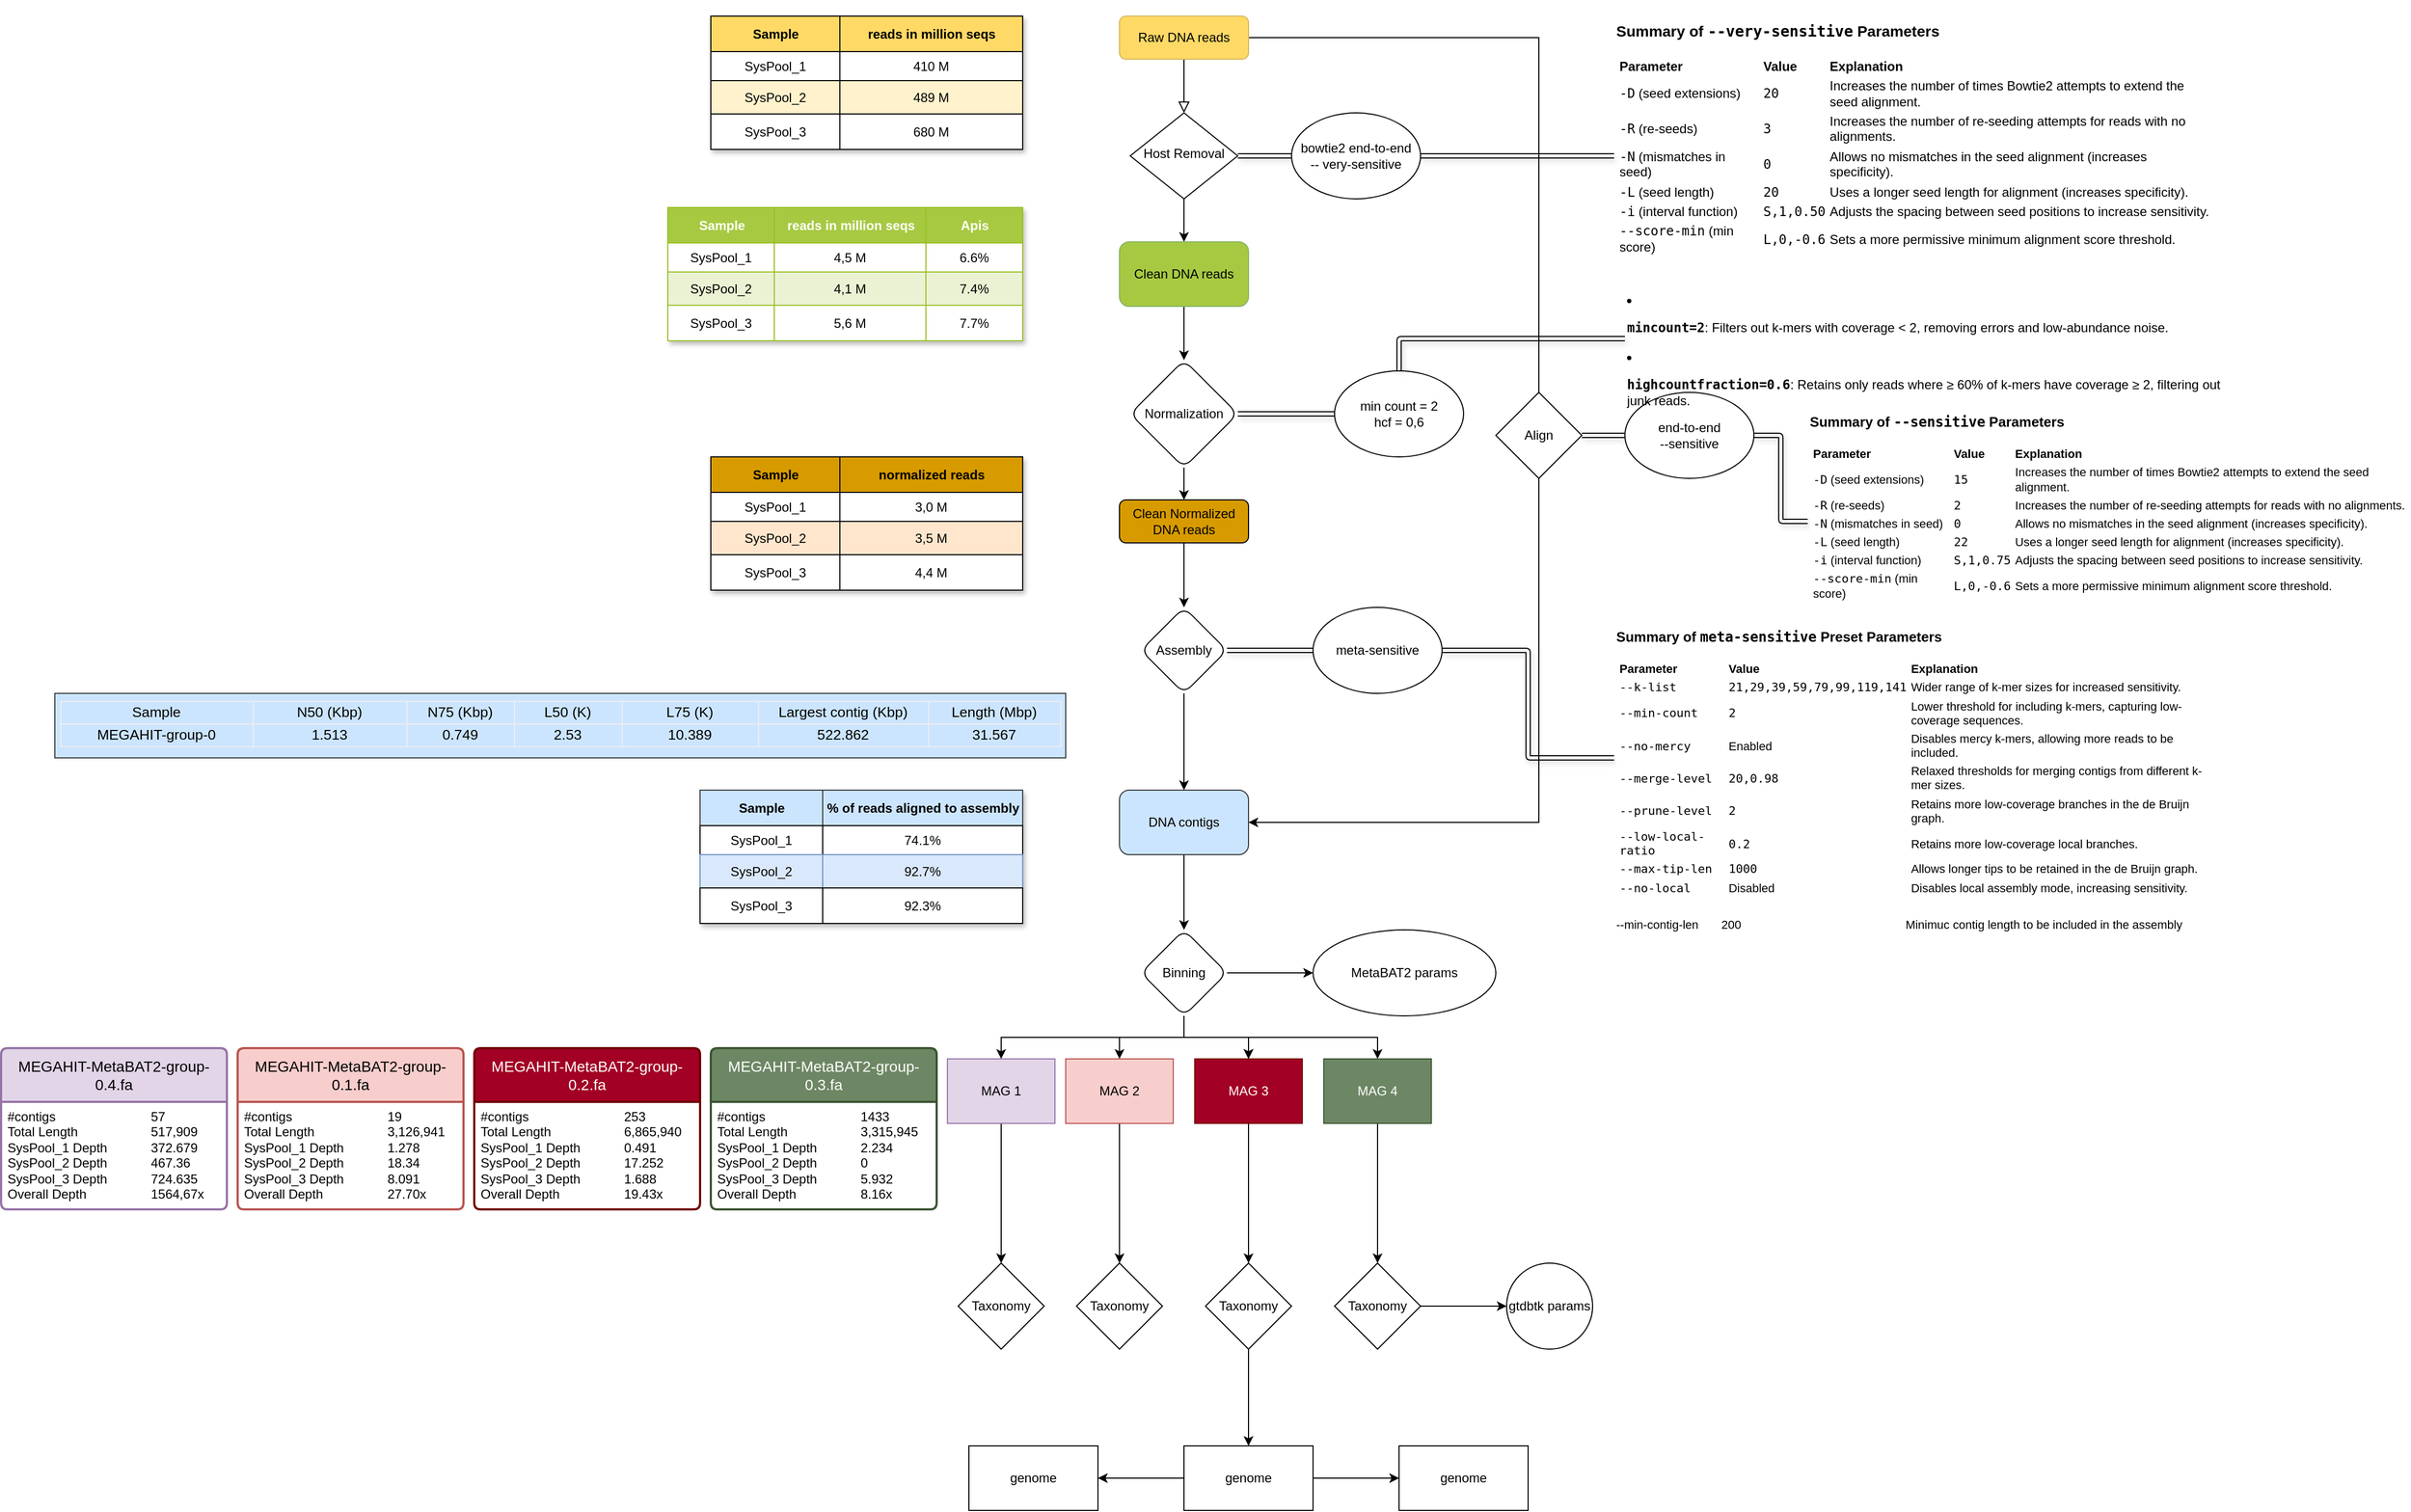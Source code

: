 <mxfile version="26.0.16">
  <diagram id="C5RBs43oDa-KdzZeNtuy" name="Page-1">
    <mxGraphModel dx="3728" dy="1181" grid="1" gridSize="10" guides="1" tooltips="1" connect="1" arrows="1" fold="1" page="1" pageScale="1" pageWidth="827" pageHeight="1169" math="0" shadow="0">
      <root>
        <mxCell id="WIyWlLk6GJQsqaUBKTNV-0" />
        <mxCell id="WIyWlLk6GJQsqaUBKTNV-1" parent="WIyWlLk6GJQsqaUBKTNV-0" />
        <mxCell id="WIyWlLk6GJQsqaUBKTNV-2" value="" style="rounded=0;html=1;jettySize=auto;orthogonalLoop=1;fontSize=11;endArrow=block;endFill=0;endSize=8;strokeWidth=1;shadow=0;labelBackgroundColor=none;edgeStyle=orthogonalEdgeStyle;" parent="WIyWlLk6GJQsqaUBKTNV-1" source="WIyWlLk6GJQsqaUBKTNV-3" target="WIyWlLk6GJQsqaUBKTNV-6" edge="1">
          <mxGeometry relative="1" as="geometry" />
        </mxCell>
        <mxCell id="R5FXkQCkuI0y1Rf3ddFC-20" style="edgeStyle=orthogonalEdgeStyle;rounded=0;orthogonalLoop=1;jettySize=auto;html=1;entryX=1;entryY=0.5;entryDx=0;entryDy=0;" parent="WIyWlLk6GJQsqaUBKTNV-1" source="WIyWlLk6GJQsqaUBKTNV-3" target="R5FXkQCkuI0y1Rf3ddFC-17" edge="1">
          <mxGeometry relative="1" as="geometry">
            <mxPoint x="600" y="840" as="targetPoint" />
            <Array as="points">
              <mxPoint x="550" y="100" />
              <mxPoint x="550" y="830" />
            </Array>
          </mxGeometry>
        </mxCell>
        <mxCell id="WIyWlLk6GJQsqaUBKTNV-3" value="Raw DNA reads" style="rounded=1;whiteSpace=wrap;html=1;fontSize=12;glass=0;strokeWidth=1;shadow=0;fillColor=#FFD966;strokeColor=#d6b656;" parent="WIyWlLk6GJQsqaUBKTNV-1" vertex="1">
          <mxGeometry x="160" y="80" width="120" height="40" as="geometry" />
        </mxCell>
        <mxCell id="R5FXkQCkuI0y1Rf3ddFC-5" style="edgeStyle=orthogonalEdgeStyle;rounded=0;orthogonalLoop=1;jettySize=auto;html=1;entryX=0.5;entryY=0;entryDx=0;entryDy=0;" parent="WIyWlLk6GJQsqaUBKTNV-1" source="WIyWlLk6GJQsqaUBKTNV-6" target="R5FXkQCkuI0y1Rf3ddFC-0" edge="1">
          <mxGeometry relative="1" as="geometry" />
        </mxCell>
        <mxCell id="WIyWlLk6GJQsqaUBKTNV-6" value="Host Removal" style="rhombus;whiteSpace=wrap;html=1;shadow=0;fontFamily=Helvetica;fontSize=12;align=center;strokeWidth=1;spacing=6;spacingTop=-4;" parent="WIyWlLk6GJQsqaUBKTNV-1" vertex="1">
          <mxGeometry x="170" y="170" width="100" height="80" as="geometry" />
        </mxCell>
        <mxCell id="R5FXkQCkuI0y1Rf3ddFC-12" value="" style="edgeStyle=orthogonalEdgeStyle;rounded=0;orthogonalLoop=1;jettySize=auto;html=1;" parent="WIyWlLk6GJQsqaUBKTNV-1" source="WIyWlLk6GJQsqaUBKTNV-11" target="R5FXkQCkuI0y1Rf3ddFC-11" edge="1">
          <mxGeometry relative="1" as="geometry" />
        </mxCell>
        <mxCell id="WIyWlLk6GJQsqaUBKTNV-11" value="Clean Normalized DNA reads" style="rounded=1;whiteSpace=wrap;html=1;fontSize=12;glass=0;strokeWidth=1;shadow=0;fillColor=#D79B00;" parent="WIyWlLk6GJQsqaUBKTNV-1" vertex="1">
          <mxGeometry x="160" y="530" width="120" height="40" as="geometry" />
        </mxCell>
        <mxCell id="R5FXkQCkuI0y1Rf3ddFC-4" value="" style="edgeStyle=orthogonalEdgeStyle;rounded=0;orthogonalLoop=1;jettySize=auto;html=1;entryX=0.5;entryY=0;entryDx=0;entryDy=0;" parent="WIyWlLk6GJQsqaUBKTNV-1" source="R5FXkQCkuI0y1Rf3ddFC-0" target="R5FXkQCkuI0y1Rf3ddFC-3" edge="1">
          <mxGeometry relative="1" as="geometry">
            <mxPoint x="220" y="390" as="targetPoint" />
          </mxGeometry>
        </mxCell>
        <mxCell id="R5FXkQCkuI0y1Rf3ddFC-0" value="Clean DNA reads" style="rounded=1;whiteSpace=wrap;html=1;fillColor=#A7C942;strokeColor=#82b366;" parent="WIyWlLk6GJQsqaUBKTNV-1" vertex="1">
          <mxGeometry x="160" y="290" width="120" height="60" as="geometry" />
        </mxCell>
        <mxCell id="R5FXkQCkuI0y1Rf3ddFC-10" style="edgeStyle=orthogonalEdgeStyle;rounded=0;orthogonalLoop=1;jettySize=auto;html=1;" parent="WIyWlLk6GJQsqaUBKTNV-1" source="R5FXkQCkuI0y1Rf3ddFC-3" target="WIyWlLk6GJQsqaUBKTNV-11" edge="1">
          <mxGeometry relative="1" as="geometry" />
        </mxCell>
        <mxCell id="R5FXkQCkuI0y1Rf3ddFC-3" value="Normalization" style="rhombus;whiteSpace=wrap;html=1;rounded=1;fillColor=#FFFFFF;" parent="WIyWlLk6GJQsqaUBKTNV-1" vertex="1">
          <mxGeometry x="170" y="400" width="100" height="100" as="geometry" />
        </mxCell>
        <mxCell id="zTSfxV0gaFB9FaLGtcT8-95" style="edgeStyle=orthogonalEdgeStyle;shape=link;rounded=1;orthogonalLoop=1;jettySize=auto;html=1;entryX=1;entryY=0.5;entryDx=0;entryDy=0;shadow=1;strokeColor=default;align=center;verticalAlign=middle;fontFamily=Helvetica;fontSize=11;fontColor=default;labelBackgroundColor=default;endArrow=classic;" edge="1" parent="WIyWlLk6GJQsqaUBKTNV-1" source="R5FXkQCkuI0y1Rf3ddFC-7" target="R5FXkQCkuI0y1Rf3ddFC-3">
          <mxGeometry relative="1" as="geometry" />
        </mxCell>
        <mxCell id="R5FXkQCkuI0y1Rf3ddFC-7" value="&lt;div&gt;min count = 2&lt;/div&gt;&lt;div&gt;hcf = 0,6&lt;/div&gt;" style="ellipse;whiteSpace=wrap;html=1;rounded=1;" parent="WIyWlLk6GJQsqaUBKTNV-1" vertex="1">
          <mxGeometry x="360" y="410" width="120" height="80" as="geometry" />
        </mxCell>
        <mxCell id="R5FXkQCkuI0y1Rf3ddFC-18" value="" style="edgeStyle=orthogonalEdgeStyle;rounded=0;orthogonalLoop=1;jettySize=auto;html=1;" parent="WIyWlLk6GJQsqaUBKTNV-1" source="R5FXkQCkuI0y1Rf3ddFC-11" target="R5FXkQCkuI0y1Rf3ddFC-17" edge="1">
          <mxGeometry relative="1" as="geometry" />
        </mxCell>
        <mxCell id="R5FXkQCkuI0y1Rf3ddFC-11" value="Assembly" style="rhombus;whiteSpace=wrap;html=1;rounded=1;glass=0;strokeWidth=1;shadow=0;" parent="WIyWlLk6GJQsqaUBKTNV-1" vertex="1">
          <mxGeometry x="180" y="630" width="80" height="80" as="geometry" />
        </mxCell>
        <mxCell id="zTSfxV0gaFB9FaLGtcT8-100" style="edgeStyle=orthogonalEdgeStyle;shape=link;rounded=1;orthogonalLoop=1;jettySize=auto;html=1;entryX=1;entryY=0.5;entryDx=0;entryDy=0;shadow=1;strokeColor=default;align=center;verticalAlign=middle;fontFamily=Helvetica;fontSize=11;fontColor=default;labelBackgroundColor=default;endArrow=classic;" edge="1" parent="WIyWlLk6GJQsqaUBKTNV-1" source="R5FXkQCkuI0y1Rf3ddFC-15" target="R5FXkQCkuI0y1Rf3ddFC-11">
          <mxGeometry relative="1" as="geometry" />
        </mxCell>
        <mxCell id="R5FXkQCkuI0y1Rf3ddFC-15" value="meta-sensitive" style="ellipse;whiteSpace=wrap;html=1;rounded=1;glass=0;strokeWidth=1;shadow=0;" parent="WIyWlLk6GJQsqaUBKTNV-1" vertex="1">
          <mxGeometry x="340" y="630" width="120" height="80" as="geometry" />
        </mxCell>
        <mxCell id="R5FXkQCkuI0y1Rf3ddFC-28" value="" style="edgeStyle=orthogonalEdgeStyle;rounded=0;orthogonalLoop=1;jettySize=auto;html=1;" parent="WIyWlLk6GJQsqaUBKTNV-1" source="R5FXkQCkuI0y1Rf3ddFC-17" target="R5FXkQCkuI0y1Rf3ddFC-27" edge="1">
          <mxGeometry relative="1" as="geometry" />
        </mxCell>
        <mxCell id="R5FXkQCkuI0y1Rf3ddFC-17" value="DNA contigs" style="whiteSpace=wrap;html=1;rounded=1;glass=0;strokeWidth=1;shadow=0;fillColor=#cce5ff;strokeColor=#36393d;" parent="WIyWlLk6GJQsqaUBKTNV-1" vertex="1">
          <mxGeometry x="160" y="800" width="120" height="60" as="geometry" />
        </mxCell>
        <mxCell id="R5FXkQCkuI0y1Rf3ddFC-21" value="Align" style="rhombus;whiteSpace=wrap;html=1;" parent="WIyWlLk6GJQsqaUBKTNV-1" vertex="1">
          <mxGeometry x="510" y="430" width="80" height="80" as="geometry" />
        </mxCell>
        <mxCell id="zTSfxV0gaFB9FaLGtcT8-96" style="edgeStyle=orthogonalEdgeStyle;shape=link;rounded=1;orthogonalLoop=1;jettySize=auto;html=1;entryX=1;entryY=0.5;entryDx=0;entryDy=0;shadow=1;strokeColor=default;align=center;verticalAlign=middle;fontFamily=Helvetica;fontSize=11;fontColor=default;labelBackgroundColor=default;endArrow=classic;" edge="1" parent="WIyWlLk6GJQsqaUBKTNV-1" source="R5FXkQCkuI0y1Rf3ddFC-22" target="WIyWlLk6GJQsqaUBKTNV-6">
          <mxGeometry relative="1" as="geometry" />
        </mxCell>
        <mxCell id="R5FXkQCkuI0y1Rf3ddFC-22" value="&lt;div&gt;bowtie2 end-to-end&lt;/div&gt;&lt;div&gt;-- very-sensitive&lt;/div&gt;" style="ellipse;whiteSpace=wrap;html=1;" parent="WIyWlLk6GJQsqaUBKTNV-1" vertex="1">
          <mxGeometry x="320" y="170" width="120" height="80" as="geometry" />
        </mxCell>
        <mxCell id="zTSfxV0gaFB9FaLGtcT8-97" style="edgeStyle=orthogonalEdgeStyle;shape=link;rounded=1;orthogonalLoop=1;jettySize=auto;html=1;entryX=1;entryY=0.5;entryDx=0;entryDy=0;shadow=1;strokeColor=default;align=center;verticalAlign=middle;fontFamily=Helvetica;fontSize=11;fontColor=default;labelBackgroundColor=default;endArrow=classic;" edge="1" parent="WIyWlLk6GJQsqaUBKTNV-1" source="R5FXkQCkuI0y1Rf3ddFC-23" target="R5FXkQCkuI0y1Rf3ddFC-21">
          <mxGeometry relative="1" as="geometry" />
        </mxCell>
        <mxCell id="R5FXkQCkuI0y1Rf3ddFC-23" value="&lt;div&gt;end-to-end&lt;/div&gt;&lt;div&gt;--sensitive&lt;/div&gt;" style="ellipse;whiteSpace=wrap;html=1;" parent="WIyWlLk6GJQsqaUBKTNV-1" vertex="1">
          <mxGeometry x="630" y="430" width="120" height="80" as="geometry" />
        </mxCell>
        <mxCell id="R5FXkQCkuI0y1Rf3ddFC-50" value="" style="edgeStyle=orthogonalEdgeStyle;rounded=0;orthogonalLoop=1;jettySize=auto;html=1;" parent="WIyWlLk6GJQsqaUBKTNV-1" source="R5FXkQCkuI0y1Rf3ddFC-27" target="R5FXkQCkuI0y1Rf3ddFC-43" edge="1">
          <mxGeometry relative="1" as="geometry" />
        </mxCell>
        <mxCell id="R5FXkQCkuI0y1Rf3ddFC-51" value="" style="edgeStyle=orthogonalEdgeStyle;rounded=0;orthogonalLoop=1;jettySize=auto;html=1;" parent="WIyWlLk6GJQsqaUBKTNV-1" source="R5FXkQCkuI0y1Rf3ddFC-27" target="R5FXkQCkuI0y1Rf3ddFC-43" edge="1">
          <mxGeometry relative="1" as="geometry" />
        </mxCell>
        <mxCell id="R5FXkQCkuI0y1Rf3ddFC-52" style="edgeStyle=orthogonalEdgeStyle;rounded=0;orthogonalLoop=1;jettySize=auto;html=1;entryX=0.5;entryY=0;entryDx=0;entryDy=0;" parent="WIyWlLk6GJQsqaUBKTNV-1" source="R5FXkQCkuI0y1Rf3ddFC-27" target="R5FXkQCkuI0y1Rf3ddFC-42" edge="1">
          <mxGeometry relative="1" as="geometry" />
        </mxCell>
        <mxCell id="R5FXkQCkuI0y1Rf3ddFC-55" style="edgeStyle=orthogonalEdgeStyle;rounded=0;orthogonalLoop=1;jettySize=auto;html=1;exitX=0.5;exitY=1;exitDx=0;exitDy=0;entryX=0.5;entryY=0;entryDx=0;entryDy=0;" parent="WIyWlLk6GJQsqaUBKTNV-1" source="R5FXkQCkuI0y1Rf3ddFC-27" target="R5FXkQCkuI0y1Rf3ddFC-54" edge="1">
          <mxGeometry relative="1" as="geometry" />
        </mxCell>
        <mxCell id="R5FXkQCkuI0y1Rf3ddFC-56" style="edgeStyle=orthogonalEdgeStyle;rounded=0;orthogonalLoop=1;jettySize=auto;html=1;exitX=0.5;exitY=1;exitDx=0;exitDy=0;entryX=0.5;entryY=0;entryDx=0;entryDy=0;" parent="WIyWlLk6GJQsqaUBKTNV-1" source="R5FXkQCkuI0y1Rf3ddFC-27" target="R5FXkQCkuI0y1Rf3ddFC-53" edge="1">
          <mxGeometry relative="1" as="geometry" />
        </mxCell>
        <mxCell id="R5FXkQCkuI0y1Rf3ddFC-59" value="" style="edgeStyle=orthogonalEdgeStyle;rounded=0;orthogonalLoop=1;jettySize=auto;html=1;" parent="WIyWlLk6GJQsqaUBKTNV-1" source="R5FXkQCkuI0y1Rf3ddFC-27" target="R5FXkQCkuI0y1Rf3ddFC-58" edge="1">
          <mxGeometry relative="1" as="geometry" />
        </mxCell>
        <mxCell id="R5FXkQCkuI0y1Rf3ddFC-27" value="Binning" style="rhombus;whiteSpace=wrap;html=1;rounded=1;glass=0;strokeWidth=1;shadow=0;" parent="WIyWlLk6GJQsqaUBKTNV-1" vertex="1">
          <mxGeometry x="180" y="930" width="80" height="80" as="geometry" />
        </mxCell>
        <mxCell id="R5FXkQCkuI0y1Rf3ddFC-63" value="" style="edgeStyle=orthogonalEdgeStyle;rounded=0;orthogonalLoop=1;jettySize=auto;html=1;" parent="WIyWlLk6GJQsqaUBKTNV-1" source="R5FXkQCkuI0y1Rf3ddFC-42" target="R5FXkQCkuI0y1Rf3ddFC-62" edge="1">
          <mxGeometry relative="1" as="geometry" />
        </mxCell>
        <mxCell id="R5FXkQCkuI0y1Rf3ddFC-42" value="MAG 2" style="whiteSpace=wrap;html=1;align=center;verticalAlign=middle;treeFolding=1;treeMoving=1;fillColor=#f8cecc;strokeColor=#b85450;" parent="WIyWlLk6GJQsqaUBKTNV-1" vertex="1">
          <mxGeometry x="110" y="1050" width="100" height="60" as="geometry" />
        </mxCell>
        <mxCell id="R5FXkQCkuI0y1Rf3ddFC-65" value="" style="edgeStyle=orthogonalEdgeStyle;rounded=0;orthogonalLoop=1;jettySize=auto;html=1;" parent="WIyWlLk6GJQsqaUBKTNV-1" source="R5FXkQCkuI0y1Rf3ddFC-43" target="R5FXkQCkuI0y1Rf3ddFC-64" edge="1">
          <mxGeometry relative="1" as="geometry" />
        </mxCell>
        <mxCell id="R5FXkQCkuI0y1Rf3ddFC-43" value="MAG 3" style="whiteSpace=wrap;html=1;align=center;verticalAlign=middle;treeFolding=1;treeMoving=1;fillColor=#a20025;fontColor=#ffffff;strokeColor=#6F0000;" parent="WIyWlLk6GJQsqaUBKTNV-1" vertex="1">
          <mxGeometry x="230" y="1050" width="100" height="60" as="geometry" />
        </mxCell>
        <mxCell id="R5FXkQCkuI0y1Rf3ddFC-67" value="" style="edgeStyle=orthogonalEdgeStyle;rounded=0;orthogonalLoop=1;jettySize=auto;html=1;" parent="WIyWlLk6GJQsqaUBKTNV-1" source="R5FXkQCkuI0y1Rf3ddFC-53" target="R5FXkQCkuI0y1Rf3ddFC-66" edge="1">
          <mxGeometry relative="1" as="geometry" />
        </mxCell>
        <mxCell id="R5FXkQCkuI0y1Rf3ddFC-53" value="MAG 4" style="whiteSpace=wrap;html=1;align=center;verticalAlign=middle;treeFolding=1;treeMoving=1;fillColor=#6d8764;fontColor=#ffffff;strokeColor=#3A5431;" parent="WIyWlLk6GJQsqaUBKTNV-1" vertex="1">
          <mxGeometry x="350" y="1050" width="100" height="60" as="geometry" />
        </mxCell>
        <mxCell id="R5FXkQCkuI0y1Rf3ddFC-61" value="" style="edgeStyle=orthogonalEdgeStyle;rounded=0;orthogonalLoop=1;jettySize=auto;html=1;" parent="WIyWlLk6GJQsqaUBKTNV-1" source="R5FXkQCkuI0y1Rf3ddFC-54" target="R5FXkQCkuI0y1Rf3ddFC-60" edge="1">
          <mxGeometry relative="1" as="geometry" />
        </mxCell>
        <mxCell id="R5FXkQCkuI0y1Rf3ddFC-54" value="MAG 1" style="whiteSpace=wrap;html=1;align=center;verticalAlign=middle;treeFolding=1;treeMoving=1;fillColor=#e1d5e7;strokeColor=#9673a6;" parent="WIyWlLk6GJQsqaUBKTNV-1" vertex="1">
          <mxGeometry y="1050" width="100" height="60" as="geometry" />
        </mxCell>
        <mxCell id="R5FXkQCkuI0y1Rf3ddFC-58" value="MetaBAT2 params" style="ellipse;whiteSpace=wrap;html=1;rounded=1;glass=0;strokeWidth=1;shadow=0;" parent="WIyWlLk6GJQsqaUBKTNV-1" vertex="1">
          <mxGeometry x="340" y="930" width="170" height="80" as="geometry" />
        </mxCell>
        <mxCell id="R5FXkQCkuI0y1Rf3ddFC-60" value="Taxonomy" style="rhombus;whiteSpace=wrap;html=1;" parent="WIyWlLk6GJQsqaUBKTNV-1" vertex="1">
          <mxGeometry x="10" y="1240" width="80" height="80" as="geometry" />
        </mxCell>
        <mxCell id="R5FXkQCkuI0y1Rf3ddFC-62" value="Taxonomy" style="rhombus;whiteSpace=wrap;html=1;" parent="WIyWlLk6GJQsqaUBKTNV-1" vertex="1">
          <mxGeometry x="120" y="1240" width="80" height="80" as="geometry" />
        </mxCell>
        <mxCell id="R5FXkQCkuI0y1Rf3ddFC-74" value="" style="edgeStyle=orthogonalEdgeStyle;rounded=0;orthogonalLoop=1;jettySize=auto;html=1;" parent="WIyWlLk6GJQsqaUBKTNV-1" source="R5FXkQCkuI0y1Rf3ddFC-64" target="R5FXkQCkuI0y1Rf3ddFC-73" edge="1">
          <mxGeometry relative="1" as="geometry" />
        </mxCell>
        <mxCell id="R5FXkQCkuI0y1Rf3ddFC-64" value="Taxonomy" style="rhombus;whiteSpace=wrap;html=1;" parent="WIyWlLk6GJQsqaUBKTNV-1" vertex="1">
          <mxGeometry x="240" y="1240" width="80" height="80" as="geometry" />
        </mxCell>
        <mxCell id="R5FXkQCkuI0y1Rf3ddFC-70" value="" style="edgeStyle=orthogonalEdgeStyle;rounded=0;orthogonalLoop=1;jettySize=auto;html=1;" parent="WIyWlLk6GJQsqaUBKTNV-1" source="R5FXkQCkuI0y1Rf3ddFC-66" target="R5FXkQCkuI0y1Rf3ddFC-69" edge="1">
          <mxGeometry relative="1" as="geometry" />
        </mxCell>
        <mxCell id="R5FXkQCkuI0y1Rf3ddFC-66" value="Taxonomy" style="rhombus;whiteSpace=wrap;html=1;" parent="WIyWlLk6GJQsqaUBKTNV-1" vertex="1">
          <mxGeometry x="360" y="1240" width="80" height="80" as="geometry" />
        </mxCell>
        <mxCell id="R5FXkQCkuI0y1Rf3ddFC-69" value="gtdbtk params" style="ellipse;whiteSpace=wrap;html=1;" parent="WIyWlLk6GJQsqaUBKTNV-1" vertex="1">
          <mxGeometry x="520" y="1240" width="80" height="80" as="geometry" />
        </mxCell>
        <mxCell id="R5FXkQCkuI0y1Rf3ddFC-76" value="" style="edgeStyle=orthogonalEdgeStyle;rounded=0;orthogonalLoop=1;jettySize=auto;html=1;" parent="WIyWlLk6GJQsqaUBKTNV-1" source="R5FXkQCkuI0y1Rf3ddFC-73" target="R5FXkQCkuI0y1Rf3ddFC-75" edge="1">
          <mxGeometry relative="1" as="geometry" />
        </mxCell>
        <mxCell id="R5FXkQCkuI0y1Rf3ddFC-78" value="" style="edgeStyle=orthogonalEdgeStyle;rounded=0;orthogonalLoop=1;jettySize=auto;html=1;" parent="WIyWlLk6GJQsqaUBKTNV-1" source="R5FXkQCkuI0y1Rf3ddFC-73" target="R5FXkQCkuI0y1Rf3ddFC-77" edge="1">
          <mxGeometry relative="1" as="geometry" />
        </mxCell>
        <mxCell id="R5FXkQCkuI0y1Rf3ddFC-73" value="genome" style="whiteSpace=wrap;html=1;" parent="WIyWlLk6GJQsqaUBKTNV-1" vertex="1">
          <mxGeometry x="220" y="1410" width="120" height="60" as="geometry" />
        </mxCell>
        <mxCell id="R5FXkQCkuI0y1Rf3ddFC-75" value="genome" style="whiteSpace=wrap;html=1;" parent="WIyWlLk6GJQsqaUBKTNV-1" vertex="1">
          <mxGeometry x="20" y="1410" width="120" height="60" as="geometry" />
        </mxCell>
        <mxCell id="R5FXkQCkuI0y1Rf3ddFC-77" value="genome" style="whiteSpace=wrap;html=1;" parent="WIyWlLk6GJQsqaUBKTNV-1" vertex="1">
          <mxGeometry x="420" y="1410" width="120" height="60" as="geometry" />
        </mxCell>
        <mxCell id="zTSfxV0gaFB9FaLGtcT8-1" value="Assets" style="childLayout=tableLayout;recursiveResize=0;shadow=1;fillColor=#FFF2CC;strokeColor=#000000;imageAspect=0;" vertex="1" parent="WIyWlLk6GJQsqaUBKTNV-1">
          <mxGeometry x="-220" y="80" width="290" height="124" as="geometry" />
        </mxCell>
        <mxCell id="zTSfxV0gaFB9FaLGtcT8-2" style="shape=tableRow;horizontal=0;startSize=0;swimlaneHead=0;swimlaneBody=0;top=0;left=0;bottom=0;right=0;dropTarget=0;collapsible=0;recursiveResize=0;expand=0;fontStyle=0;strokeColor=inherit;fillColor=#ffffff;" vertex="1" parent="zTSfxV0gaFB9FaLGtcT8-1">
          <mxGeometry width="290" height="33" as="geometry" />
        </mxCell>
        <mxCell id="zTSfxV0gaFB9FaLGtcT8-3" value="Sample" style="connectable=0;recursiveResize=0;strokeColor=#000000;fillColor=#FFD966;align=center;fontStyle=1;html=1;" vertex="1" parent="zTSfxV0gaFB9FaLGtcT8-2">
          <mxGeometry width="120" height="33" as="geometry">
            <mxRectangle width="120" height="33" as="alternateBounds" />
          </mxGeometry>
        </mxCell>
        <mxCell id="zTSfxV0gaFB9FaLGtcT8-4" value="reads in million seqs" style="connectable=0;recursiveResize=0;strokeColor=#000000;fillColor=#FFD966;align=center;fontStyle=1;html=1;" vertex="1" parent="zTSfxV0gaFB9FaLGtcT8-2">
          <mxGeometry x="120" width="170" height="33" as="geometry">
            <mxRectangle width="170" height="33" as="alternateBounds" />
          </mxGeometry>
        </mxCell>
        <mxCell id="zTSfxV0gaFB9FaLGtcT8-6" value="" style="shape=tableRow;horizontal=0;startSize=0;swimlaneHead=0;swimlaneBody=0;top=0;left=0;bottom=0;right=0;dropTarget=0;collapsible=0;recursiveResize=0;expand=0;fontStyle=0;strokeColor=inherit;fillColor=#ffffff;" vertex="1" parent="zTSfxV0gaFB9FaLGtcT8-1">
          <mxGeometry y="33" width="290" height="27" as="geometry" />
        </mxCell>
        <mxCell id="zTSfxV0gaFB9FaLGtcT8-7" value="SysPool_1" style="connectable=0;recursiveResize=0;strokeColor=inherit;fillColor=inherit;align=center;whiteSpace=wrap;html=1;" vertex="1" parent="zTSfxV0gaFB9FaLGtcT8-6">
          <mxGeometry width="120" height="27" as="geometry">
            <mxRectangle width="120" height="27" as="alternateBounds" />
          </mxGeometry>
        </mxCell>
        <mxCell id="zTSfxV0gaFB9FaLGtcT8-8" value="410 M" style="connectable=0;recursiveResize=0;strokeColor=inherit;fillColor=inherit;align=center;whiteSpace=wrap;html=1;" vertex="1" parent="zTSfxV0gaFB9FaLGtcT8-6">
          <mxGeometry x="120" width="170" height="27" as="geometry">
            <mxRectangle width="170" height="27" as="alternateBounds" />
          </mxGeometry>
        </mxCell>
        <mxCell id="zTSfxV0gaFB9FaLGtcT8-10" value="" style="shape=tableRow;horizontal=0;startSize=0;swimlaneHead=0;swimlaneBody=0;top=0;left=0;bottom=0;right=0;dropTarget=0;collapsible=0;recursiveResize=0;expand=0;fontStyle=1;strokeColor=inherit;fillColor=#EAF2D3;" vertex="1" parent="zTSfxV0gaFB9FaLGtcT8-1">
          <mxGeometry y="60" width="290" height="31" as="geometry" />
        </mxCell>
        <mxCell id="zTSfxV0gaFB9FaLGtcT8-11" value="SysPool_2" style="connectable=0;recursiveResize=0;strokeColor=#000000;fillColor=#fff2cc;whiteSpace=wrap;html=1;" vertex="1" parent="zTSfxV0gaFB9FaLGtcT8-10">
          <mxGeometry width="120" height="31" as="geometry">
            <mxRectangle width="120" height="31" as="alternateBounds" />
          </mxGeometry>
        </mxCell>
        <mxCell id="zTSfxV0gaFB9FaLGtcT8-12" value="489 M" style="connectable=0;recursiveResize=0;strokeColor=#000000;fillColor=#fff2cc;whiteSpace=wrap;html=1;" vertex="1" parent="zTSfxV0gaFB9FaLGtcT8-10">
          <mxGeometry x="120" width="170" height="31" as="geometry">
            <mxRectangle width="170" height="31" as="alternateBounds" />
          </mxGeometry>
        </mxCell>
        <mxCell id="zTSfxV0gaFB9FaLGtcT8-14" value="" style="shape=tableRow;horizontal=0;startSize=0;swimlaneHead=0;swimlaneBody=0;top=0;left=0;bottom=0;right=0;dropTarget=0;collapsible=0;recursiveResize=0;expand=0;fontStyle=0;strokeColor=inherit;fillColor=#ffffff;" vertex="1" parent="zTSfxV0gaFB9FaLGtcT8-1">
          <mxGeometry y="91" width="290" height="33" as="geometry" />
        </mxCell>
        <mxCell id="zTSfxV0gaFB9FaLGtcT8-15" value="SysPool_3" style="connectable=0;recursiveResize=0;strokeColor=inherit;fillColor=inherit;fontStyle=0;align=center;whiteSpace=wrap;html=1;" vertex="1" parent="zTSfxV0gaFB9FaLGtcT8-14">
          <mxGeometry width="120" height="33" as="geometry">
            <mxRectangle width="120" height="33" as="alternateBounds" />
          </mxGeometry>
        </mxCell>
        <mxCell id="zTSfxV0gaFB9FaLGtcT8-16" value="680 M" style="connectable=0;recursiveResize=0;strokeColor=inherit;fillColor=inherit;fontStyle=0;align=center;whiteSpace=wrap;html=1;" vertex="1" parent="zTSfxV0gaFB9FaLGtcT8-14">
          <mxGeometry x="120" width="170" height="33" as="geometry">
            <mxRectangle width="170" height="33" as="alternateBounds" />
          </mxGeometry>
        </mxCell>
        <mxCell id="zTSfxV0gaFB9FaLGtcT8-22" value="Assets" style="childLayout=tableLayout;recursiveResize=0;strokeColor=#98bf21;fillColor=#A7C942;shadow=1;" vertex="1" parent="WIyWlLk6GJQsqaUBKTNV-1">
          <mxGeometry x="-260" y="258" width="330" height="124" as="geometry" />
        </mxCell>
        <mxCell id="zTSfxV0gaFB9FaLGtcT8-23" style="shape=tableRow;horizontal=0;startSize=0;swimlaneHead=0;swimlaneBody=0;top=0;left=0;bottom=0;right=0;dropTarget=0;collapsible=0;recursiveResize=0;expand=0;fontStyle=0;strokeColor=inherit;fillColor=#ffffff;" vertex="1" parent="zTSfxV0gaFB9FaLGtcT8-22">
          <mxGeometry width="330" height="33" as="geometry" />
        </mxCell>
        <mxCell id="zTSfxV0gaFB9FaLGtcT8-24" value="Sample" style="connectable=0;recursiveResize=0;strokeColor=inherit;fillColor=#A7C942;align=center;fontStyle=1;fontColor=#FFFFFF;html=1;" vertex="1" parent="zTSfxV0gaFB9FaLGtcT8-23">
          <mxGeometry width="99" height="33" as="geometry">
            <mxRectangle width="99" height="33" as="alternateBounds" />
          </mxGeometry>
        </mxCell>
        <mxCell id="zTSfxV0gaFB9FaLGtcT8-25" value="reads in million seqs" style="connectable=0;recursiveResize=0;strokeColor=inherit;fillColor=#A7C942;align=center;fontStyle=1;fontColor=#FFFFFF;html=1;" vertex="1" parent="zTSfxV0gaFB9FaLGtcT8-23">
          <mxGeometry x="99" width="141" height="33" as="geometry">
            <mxRectangle width="141" height="33" as="alternateBounds" />
          </mxGeometry>
        </mxCell>
        <mxCell id="zTSfxV0gaFB9FaLGtcT8-35" value="Apis" style="connectable=0;recursiveResize=0;strokeColor=inherit;fillColor=#A7C942;align=center;fontStyle=1;fontColor=#FFFFFF;html=1;" vertex="1" parent="zTSfxV0gaFB9FaLGtcT8-23">
          <mxGeometry x="240" width="90" height="33" as="geometry">
            <mxRectangle width="90" height="33" as="alternateBounds" />
          </mxGeometry>
        </mxCell>
        <mxCell id="zTSfxV0gaFB9FaLGtcT8-26" value="" style="shape=tableRow;horizontal=0;startSize=0;swimlaneHead=0;swimlaneBody=0;top=0;left=0;bottom=0;right=0;dropTarget=0;collapsible=0;recursiveResize=0;expand=0;fontStyle=0;strokeColor=inherit;fillColor=#ffffff;" vertex="1" parent="zTSfxV0gaFB9FaLGtcT8-22">
          <mxGeometry y="33" width="330" height="27" as="geometry" />
        </mxCell>
        <mxCell id="zTSfxV0gaFB9FaLGtcT8-27" value="SysPool_1" style="connectable=0;recursiveResize=0;strokeColor=inherit;fillColor=inherit;align=center;whiteSpace=wrap;html=1;" vertex="1" parent="zTSfxV0gaFB9FaLGtcT8-26">
          <mxGeometry width="99" height="27" as="geometry">
            <mxRectangle width="99" height="27" as="alternateBounds" />
          </mxGeometry>
        </mxCell>
        <mxCell id="zTSfxV0gaFB9FaLGtcT8-28" value="4,5 M" style="connectable=0;recursiveResize=0;strokeColor=inherit;fillColor=inherit;align=center;whiteSpace=wrap;html=1;" vertex="1" parent="zTSfxV0gaFB9FaLGtcT8-26">
          <mxGeometry x="99" width="141" height="27" as="geometry">
            <mxRectangle width="141" height="27" as="alternateBounds" />
          </mxGeometry>
        </mxCell>
        <mxCell id="zTSfxV0gaFB9FaLGtcT8-36" value="6.6%" style="connectable=0;recursiveResize=0;strokeColor=inherit;fillColor=inherit;align=center;whiteSpace=wrap;html=1;" vertex="1" parent="zTSfxV0gaFB9FaLGtcT8-26">
          <mxGeometry x="240" width="90" height="27" as="geometry">
            <mxRectangle width="90" height="27" as="alternateBounds" />
          </mxGeometry>
        </mxCell>
        <mxCell id="zTSfxV0gaFB9FaLGtcT8-29" value="" style="shape=tableRow;horizontal=0;startSize=0;swimlaneHead=0;swimlaneBody=0;top=0;left=0;bottom=0;right=0;dropTarget=0;collapsible=0;recursiveResize=0;expand=0;fontStyle=1;strokeColor=inherit;fillColor=#EAF2D3;" vertex="1" parent="zTSfxV0gaFB9FaLGtcT8-22">
          <mxGeometry y="60" width="330" height="31" as="geometry" />
        </mxCell>
        <mxCell id="zTSfxV0gaFB9FaLGtcT8-30" value="SysPool_2" style="connectable=0;recursiveResize=0;strokeColor=inherit;fillColor=inherit;whiteSpace=wrap;html=1;" vertex="1" parent="zTSfxV0gaFB9FaLGtcT8-29">
          <mxGeometry width="99" height="31" as="geometry">
            <mxRectangle width="99" height="31" as="alternateBounds" />
          </mxGeometry>
        </mxCell>
        <mxCell id="zTSfxV0gaFB9FaLGtcT8-31" value="4,1 M" style="connectable=0;recursiveResize=0;strokeColor=inherit;fillColor=inherit;whiteSpace=wrap;html=1;" vertex="1" parent="zTSfxV0gaFB9FaLGtcT8-29">
          <mxGeometry x="99" width="141" height="31" as="geometry">
            <mxRectangle width="141" height="31" as="alternateBounds" />
          </mxGeometry>
        </mxCell>
        <mxCell id="zTSfxV0gaFB9FaLGtcT8-37" value="7.4%" style="connectable=0;recursiveResize=0;strokeColor=inherit;fillColor=inherit;whiteSpace=wrap;html=1;" vertex="1" parent="zTSfxV0gaFB9FaLGtcT8-29">
          <mxGeometry x="240" width="90" height="31" as="geometry">
            <mxRectangle width="90" height="31" as="alternateBounds" />
          </mxGeometry>
        </mxCell>
        <mxCell id="zTSfxV0gaFB9FaLGtcT8-32" value="" style="shape=tableRow;horizontal=0;startSize=0;swimlaneHead=0;swimlaneBody=0;top=0;left=0;bottom=0;right=0;dropTarget=0;collapsible=0;recursiveResize=0;expand=0;fontStyle=0;strokeColor=inherit;fillColor=#ffffff;" vertex="1" parent="zTSfxV0gaFB9FaLGtcT8-22">
          <mxGeometry y="91" width="330" height="33" as="geometry" />
        </mxCell>
        <mxCell id="zTSfxV0gaFB9FaLGtcT8-33" value="SysPool_3" style="connectable=0;recursiveResize=0;strokeColor=inherit;fillColor=inherit;fontStyle=0;align=center;whiteSpace=wrap;html=1;" vertex="1" parent="zTSfxV0gaFB9FaLGtcT8-32">
          <mxGeometry width="99" height="33" as="geometry">
            <mxRectangle width="99" height="33" as="alternateBounds" />
          </mxGeometry>
        </mxCell>
        <mxCell id="zTSfxV0gaFB9FaLGtcT8-34" value="5,6 M" style="connectable=0;recursiveResize=0;strokeColor=inherit;fillColor=inherit;fontStyle=0;align=center;whiteSpace=wrap;html=1;" vertex="1" parent="zTSfxV0gaFB9FaLGtcT8-32">
          <mxGeometry x="99" width="141" height="33" as="geometry">
            <mxRectangle width="141" height="33" as="alternateBounds" />
          </mxGeometry>
        </mxCell>
        <mxCell id="zTSfxV0gaFB9FaLGtcT8-38" value="7.7%" style="connectable=0;recursiveResize=0;strokeColor=inherit;fillColor=inherit;fontStyle=0;align=center;whiteSpace=wrap;html=1;" vertex="1" parent="zTSfxV0gaFB9FaLGtcT8-32">
          <mxGeometry x="240" width="90" height="33" as="geometry">
            <mxRectangle width="90" height="33" as="alternateBounds" />
          </mxGeometry>
        </mxCell>
        <mxCell id="zTSfxV0gaFB9FaLGtcT8-39" value="Assets" style="childLayout=tableLayout;recursiveResize=0;strokeColor=#000000;fillColor=#d5e8d4;shadow=1;" vertex="1" parent="WIyWlLk6GJQsqaUBKTNV-1">
          <mxGeometry x="-220" y="490" width="290" height="124" as="geometry" />
        </mxCell>
        <mxCell id="zTSfxV0gaFB9FaLGtcT8-40" style="shape=tableRow;horizontal=0;startSize=0;swimlaneHead=0;swimlaneBody=0;top=0;left=0;bottom=0;right=0;dropTarget=0;collapsible=0;recursiveResize=0;expand=0;fontStyle=0;strokeColor=inherit;fillColor=#ffffff;" vertex="1" parent="zTSfxV0gaFB9FaLGtcT8-39">
          <mxGeometry width="290" height="33" as="geometry" />
        </mxCell>
        <mxCell id="zTSfxV0gaFB9FaLGtcT8-41" value="Sample" style="connectable=0;recursiveResize=0;strokeColor=#000000;fillColor=#D79B00;align=center;fontStyle=1;html=1;" vertex="1" parent="zTSfxV0gaFB9FaLGtcT8-40">
          <mxGeometry width="120" height="33" as="geometry">
            <mxRectangle width="120" height="33" as="alternateBounds" />
          </mxGeometry>
        </mxCell>
        <mxCell id="zTSfxV0gaFB9FaLGtcT8-42" value="normalized reads" style="connectable=0;recursiveResize=0;strokeColor=#000000;fillColor=#D79B00;align=center;fontStyle=1;html=1;" vertex="1" parent="zTSfxV0gaFB9FaLGtcT8-40">
          <mxGeometry x="120" width="170" height="33" as="geometry">
            <mxRectangle width="170" height="33" as="alternateBounds" />
          </mxGeometry>
        </mxCell>
        <mxCell id="zTSfxV0gaFB9FaLGtcT8-43" value="" style="shape=tableRow;horizontal=0;startSize=0;swimlaneHead=0;swimlaneBody=0;top=0;left=0;bottom=0;right=0;dropTarget=0;collapsible=0;recursiveResize=0;expand=0;fontStyle=0;strokeColor=inherit;fillColor=#ffffff;" vertex="1" parent="zTSfxV0gaFB9FaLGtcT8-39">
          <mxGeometry y="33" width="290" height="27" as="geometry" />
        </mxCell>
        <mxCell id="zTSfxV0gaFB9FaLGtcT8-44" value="SysPool_1" style="connectable=0;recursiveResize=0;strokeColor=inherit;fillColor=inherit;align=center;whiteSpace=wrap;html=1;" vertex="1" parent="zTSfxV0gaFB9FaLGtcT8-43">
          <mxGeometry width="120" height="27" as="geometry">
            <mxRectangle width="120" height="27" as="alternateBounds" />
          </mxGeometry>
        </mxCell>
        <mxCell id="zTSfxV0gaFB9FaLGtcT8-45" value="3,0 M" style="connectable=0;recursiveResize=0;strokeColor=inherit;fillColor=inherit;align=center;whiteSpace=wrap;html=1;" vertex="1" parent="zTSfxV0gaFB9FaLGtcT8-43">
          <mxGeometry x="120" width="170" height="27" as="geometry">
            <mxRectangle width="170" height="27" as="alternateBounds" />
          </mxGeometry>
        </mxCell>
        <mxCell id="zTSfxV0gaFB9FaLGtcT8-46" value="" style="shape=tableRow;horizontal=0;startSize=0;swimlaneHead=0;swimlaneBody=0;top=0;left=0;bottom=0;right=0;dropTarget=0;collapsible=0;recursiveResize=0;expand=0;fontStyle=1;strokeColor=inherit;fillColor=#EAF2D3;" vertex="1" parent="zTSfxV0gaFB9FaLGtcT8-39">
          <mxGeometry y="60" width="290" height="31" as="geometry" />
        </mxCell>
        <mxCell id="zTSfxV0gaFB9FaLGtcT8-47" value="SysPool_2" style="connectable=0;recursiveResize=0;strokeColor=#000000;fillColor=#ffe6cc;whiteSpace=wrap;html=1;" vertex="1" parent="zTSfxV0gaFB9FaLGtcT8-46">
          <mxGeometry width="120" height="31" as="geometry">
            <mxRectangle width="120" height="31" as="alternateBounds" />
          </mxGeometry>
        </mxCell>
        <mxCell id="zTSfxV0gaFB9FaLGtcT8-48" value="3,5 M" style="connectable=0;recursiveResize=0;strokeColor=#000000;fillColor=#ffe6cc;whiteSpace=wrap;html=1;" vertex="1" parent="zTSfxV0gaFB9FaLGtcT8-46">
          <mxGeometry x="120" width="170" height="31" as="geometry">
            <mxRectangle width="170" height="31" as="alternateBounds" />
          </mxGeometry>
        </mxCell>
        <mxCell id="zTSfxV0gaFB9FaLGtcT8-49" value="" style="shape=tableRow;horizontal=0;startSize=0;swimlaneHead=0;swimlaneBody=0;top=0;left=0;bottom=0;right=0;dropTarget=0;collapsible=0;recursiveResize=0;expand=0;fontStyle=0;strokeColor=inherit;fillColor=#ffffff;" vertex="1" parent="zTSfxV0gaFB9FaLGtcT8-39">
          <mxGeometry y="91" width="290" height="33" as="geometry" />
        </mxCell>
        <mxCell id="zTSfxV0gaFB9FaLGtcT8-50" value="SysPool_3" style="connectable=0;recursiveResize=0;strokeColor=inherit;fillColor=inherit;fontStyle=0;align=center;whiteSpace=wrap;html=1;" vertex="1" parent="zTSfxV0gaFB9FaLGtcT8-49">
          <mxGeometry width="120" height="33" as="geometry">
            <mxRectangle width="120" height="33" as="alternateBounds" />
          </mxGeometry>
        </mxCell>
        <mxCell id="zTSfxV0gaFB9FaLGtcT8-51" value="4,4 M" style="connectable=0;recursiveResize=0;strokeColor=inherit;fillColor=inherit;fontStyle=0;align=center;whiteSpace=wrap;html=1;" vertex="1" parent="zTSfxV0gaFB9FaLGtcT8-49">
          <mxGeometry x="120" width="170" height="33" as="geometry">
            <mxRectangle width="170" height="33" as="alternateBounds" />
          </mxGeometry>
        </mxCell>
        <UserObject label="&lt;table data-sheets-baot=&quot;1&quot; data-sheets-root=&quot;1&quot; style=&quot;table-layout:fixed;font-size:10pt;font-family:Arial;width:0px;border-collapse:collapse;border:none&quot; border=&quot;1&quot; dir=&quot;ltr&quot; cellpadding=&quot;0&quot; cellspacing=&quot;0&quot; xmlns=&quot;http://www.w3.org/1999/xhtml&quot;&gt;&lt;colgroup&gt;&lt;col width=&quot;179&quot;&gt;&lt;col width=&quot;143&quot;&gt;&lt;col width=&quot;100&quot;&gt;&lt;col width=&quot;100&quot;&gt;&lt;col width=&quot;127&quot;&gt;&lt;col width=&quot;158&quot;&gt;&lt;col width=&quot;123&quot;&gt;&lt;/colgroup&gt;&lt;tbody&gt;&lt;tr style=&quot;height:21px;&quot;&gt;&lt;td style=&quot;overflow:hidden;padding:2px 3px 2px 3px;vertical-align:bottom;&quot;&gt;Sample&lt;/td&gt;&lt;td style=&quot;overflow:hidden;padding:2px 3px 2px 3px;vertical-align:bottom;&quot;&gt;N50 (Kbp)&lt;/td&gt;&lt;td style=&quot;overflow:hidden;padding:2px 3px 2px 3px;vertical-align:bottom;&quot;&gt;N75 (Kbp)&lt;/td&gt;&lt;td style=&quot;overflow:hidden;padding:2px 3px 2px 3px;vertical-align:bottom;&quot;&gt;L50 (K)&lt;/td&gt;&lt;td style=&quot;overflow:hidden;padding:2px 3px 2px 3px;vertical-align:bottom;&quot;&gt;L75 (K)&lt;/td&gt;&lt;td style=&quot;overflow:hidden;padding:2px 3px 2px 3px;vertical-align:bottom;&quot;&gt;Largest contig (Kbp)&lt;/td&gt;&lt;td style=&quot;overflow:hidden;padding:2px 3px 2px 3px;vertical-align:bottom;&quot;&gt;Length (Mbp)&lt;/td&gt;&lt;/tr&gt;&lt;tr style=&quot;height:21px;&quot;&gt;&lt;td style=&quot;overflow:hidden;padding:2px 3px 2px 3px;vertical-align:bottom;&quot;&gt;MEGAHIT-group-0&lt;/td&gt;&lt;td style=&quot;overflow: hidden; padding: 2px 3px; vertical-align: bottom;&quot;&gt;1.513&lt;/td&gt;&lt;td style=&quot;overflow: hidden; padding: 2px 3px; vertical-align: bottom;&quot;&gt;0.749&lt;/td&gt;&lt;td style=&quot;overflow: hidden; padding: 2px 3px; vertical-align: bottom;&quot;&gt;2.53&lt;/td&gt;&lt;td style=&quot;overflow: hidden; padding: 2px 3px; vertical-align: bottom;&quot;&gt;10.389&lt;/td&gt;&lt;td style=&quot;overflow: hidden; padding: 2px 3px; vertical-align: bottom;&quot;&gt;522.862&lt;/td&gt;&lt;td style=&quot;overflow: hidden; padding: 2px 3px; vertical-align: bottom;&quot;&gt;31.567&lt;/td&gt;&lt;/tr&gt;&lt;/tbody&gt;&lt;/table&gt;" link="&lt;table xmlns=&quot;http://www.w3.org/1999/xhtml&quot; cellspacing=&quot;0&quot; cellpadding=&quot;0&quot; dir=&quot;ltr&quot; border=&quot;1&quot; style=&quot;table-layout:fixed;font-size:10pt;font-family:Arial;width:0px;border-collapse:collapse;border:none&quot; data-sheets-root=&quot;1&quot; data-sheets-baot=&quot;1&quot;&gt;&lt;colgroup&gt;&lt;col width=&quot;179&quot;&gt;&lt;col width=&quot;143&quot;&gt;&lt;col width=&quot;100&quot;&gt;&lt;col width=&quot;100&quot;&gt;&lt;col width=&quot;127&quot;&gt;&lt;col width=&quot;158&quot;&gt;&lt;col width=&quot;123&quot;&gt;&lt;/colgroup&gt;&lt;tbody&gt;&lt;tr style=&quot;height:21px;&quot;&gt;&lt;td style=&quot;overflow:hidden;padding:2px 3px 2px 3px;vertical-align:bottom;&quot;&gt;Sample&lt;/td&gt;&lt;td style=&quot;overflow:hidden;padding:2px 3px 2px 3px;vertical-align:bottom;&quot;&gt;N50 (Kbp)&lt;/td&gt;&lt;td style=&quot;overflow:hidden;padding:2px 3px 2px 3px;vertical-align:bottom;&quot;&gt;N75 (Kbp)&lt;/td&gt;&lt;td style=&quot;overflow:hidden;padding:2px 3px 2px 3px;vertical-align:bottom;&quot;&gt;L50 (K)&lt;/td&gt;&lt;td style=&quot;overflow:hidden;padding:2px 3px 2px 3px;vertical-align:bottom;&quot;&gt;L75 (K)&lt;/td&gt;&lt;td style=&quot;overflow:hidden;padding:2px 3px 2px 3px;vertical-align:bottom;&quot;&gt;Largest contig (Kbp)&lt;/td&gt;&lt;td style=&quot;overflow:hidden;padding:2px 3px 2px 3px;vertical-align:bottom;&quot;&gt;Length (Mbp)&lt;/td&gt;&lt;/tr&gt;&lt;tr style=&quot;height:21px;&quot;&gt;&lt;td style=&quot;overflow:hidden;padding:2px 3px 2px 3px;vertical-align:bottom;&quot;&gt;MEGAHIT-group-0&lt;/td&gt;&lt;td style=&quot;overflow:hidden;padding:2px 3px 2px 3px;vertical-align:bottom;text-align:right;&quot;&gt;1.513&lt;/td&gt;&lt;td style=&quot;overflow:hidden;padding:2px 3px 2px 3px;vertical-align:bottom;text-align:right;&quot;&gt;0.749&lt;/td&gt;&lt;td style=&quot;overflow:hidden;padding:2px 3px 2px 3px;vertical-align:bottom;text-align:right;&quot;&gt;2.53&lt;/td&gt;&lt;td style=&quot;overflow:hidden;padding:2px 3px 2px 3px;vertical-align:bottom;text-align:right;&quot;&gt;10.389&lt;/td&gt;&lt;td style=&quot;overflow:hidden;padding:2px 3px 2px 3px;vertical-align:bottom;text-align:right;&quot;&gt;522.862&lt;/td&gt;&lt;td style=&quot;overflow:hidden;padding:2px 3px 2px 3px;vertical-align:bottom;text-align:right;&quot;&gt;31.567&lt;/td&gt;&lt;/tr&gt;&lt;/tbody&gt;&lt;/table&gt;" id="zTSfxV0gaFB9FaLGtcT8-56">
          <mxCell style="text;whiteSpace=wrap;html=1;fillColor=#cce5ff;strokeColor=#36393d;align=center;" vertex="1" parent="WIyWlLk6GJQsqaUBKTNV-1">
            <mxGeometry x="-830" y="710" width="940" height="60" as="geometry" />
          </mxCell>
        </UserObject>
        <mxCell id="zTSfxV0gaFB9FaLGtcT8-70" value="Assets" style="childLayout=tableLayout;recursiveResize=0;shadow=1;fillColor=#FFF2CC;strokeColor=#000000;imageAspect=0;" vertex="1" parent="WIyWlLk6GJQsqaUBKTNV-1">
          <mxGeometry x="-230" y="800" width="300" height="124" as="geometry" />
        </mxCell>
        <mxCell id="zTSfxV0gaFB9FaLGtcT8-71" style="shape=tableRow;horizontal=0;startSize=0;swimlaneHead=0;swimlaneBody=0;top=0;left=0;bottom=0;right=0;dropTarget=0;collapsible=0;recursiveResize=0;expand=0;fontStyle=0;strokeColor=inherit;fillColor=#ffffff;" vertex="1" parent="zTSfxV0gaFB9FaLGtcT8-70">
          <mxGeometry width="300" height="33" as="geometry" />
        </mxCell>
        <mxCell id="zTSfxV0gaFB9FaLGtcT8-72" value="Sample" style="connectable=0;recursiveResize=0;strokeColor=#36393d;fillColor=#cce5ff;align=center;fontStyle=1;html=1;" vertex="1" parent="zTSfxV0gaFB9FaLGtcT8-71">
          <mxGeometry width="114" height="33" as="geometry">
            <mxRectangle width="114" height="33" as="alternateBounds" />
          </mxGeometry>
        </mxCell>
        <mxCell id="zTSfxV0gaFB9FaLGtcT8-73" value="% of reads aligned to assembly" style="connectable=0;recursiveResize=0;strokeColor=#36393d;fillColor=#cce5ff;align=center;fontStyle=1;html=1;" vertex="1" parent="zTSfxV0gaFB9FaLGtcT8-71">
          <mxGeometry x="114" width="186" height="33" as="geometry">
            <mxRectangle width="186" height="33" as="alternateBounds" />
          </mxGeometry>
        </mxCell>
        <mxCell id="zTSfxV0gaFB9FaLGtcT8-74" value="" style="shape=tableRow;horizontal=0;startSize=0;swimlaneHead=0;swimlaneBody=0;top=0;left=0;bottom=0;right=0;dropTarget=0;collapsible=0;recursiveResize=0;expand=0;fontStyle=0;strokeColor=inherit;fillColor=#ffffff;" vertex="1" parent="zTSfxV0gaFB9FaLGtcT8-70">
          <mxGeometry y="33" width="300" height="27" as="geometry" />
        </mxCell>
        <mxCell id="zTSfxV0gaFB9FaLGtcT8-75" value="SysPool_1" style="connectable=0;recursiveResize=0;strokeColor=inherit;fillColor=inherit;align=center;whiteSpace=wrap;html=1;" vertex="1" parent="zTSfxV0gaFB9FaLGtcT8-74">
          <mxGeometry width="114" height="27" as="geometry">
            <mxRectangle width="114" height="27" as="alternateBounds" />
          </mxGeometry>
        </mxCell>
        <mxCell id="zTSfxV0gaFB9FaLGtcT8-76" value="74.1%" style="connectable=0;recursiveResize=0;strokeColor=inherit;fillColor=inherit;align=center;whiteSpace=wrap;html=1;" vertex="1" parent="zTSfxV0gaFB9FaLGtcT8-74">
          <mxGeometry x="114" width="186" height="27" as="geometry">
            <mxRectangle width="186" height="27" as="alternateBounds" />
          </mxGeometry>
        </mxCell>
        <mxCell id="zTSfxV0gaFB9FaLGtcT8-77" value="" style="shape=tableRow;horizontal=0;startSize=0;swimlaneHead=0;swimlaneBody=0;top=0;left=0;bottom=0;right=0;dropTarget=0;collapsible=0;recursiveResize=0;expand=0;fontStyle=1;strokeColor=inherit;fillColor=#EAF2D3;" vertex="1" parent="zTSfxV0gaFB9FaLGtcT8-70">
          <mxGeometry y="60" width="300" height="31" as="geometry" />
        </mxCell>
        <mxCell id="zTSfxV0gaFB9FaLGtcT8-78" value="SysPool_2" style="connectable=0;recursiveResize=0;strokeColor=#6c8ebf;fillColor=#dae8fc;whiteSpace=wrap;html=1;" vertex="1" parent="zTSfxV0gaFB9FaLGtcT8-77">
          <mxGeometry width="114" height="31" as="geometry">
            <mxRectangle width="114" height="31" as="alternateBounds" />
          </mxGeometry>
        </mxCell>
        <mxCell id="zTSfxV0gaFB9FaLGtcT8-79" value="92.7%" style="connectable=0;recursiveResize=0;strokeColor=#6c8ebf;fillColor=#dae8fc;whiteSpace=wrap;html=1;" vertex="1" parent="zTSfxV0gaFB9FaLGtcT8-77">
          <mxGeometry x="114" width="186" height="31" as="geometry">
            <mxRectangle width="186" height="31" as="alternateBounds" />
          </mxGeometry>
        </mxCell>
        <mxCell id="zTSfxV0gaFB9FaLGtcT8-80" value="" style="shape=tableRow;horizontal=0;startSize=0;swimlaneHead=0;swimlaneBody=0;top=0;left=0;bottom=0;right=0;dropTarget=0;collapsible=0;recursiveResize=0;expand=0;fontStyle=0;strokeColor=inherit;fillColor=#ffffff;" vertex="1" parent="zTSfxV0gaFB9FaLGtcT8-70">
          <mxGeometry y="91" width="300" height="33" as="geometry" />
        </mxCell>
        <mxCell id="zTSfxV0gaFB9FaLGtcT8-81" value="SysPool_3" style="connectable=0;recursiveResize=0;strokeColor=inherit;fillColor=inherit;fontStyle=0;align=center;whiteSpace=wrap;html=1;" vertex="1" parent="zTSfxV0gaFB9FaLGtcT8-80">
          <mxGeometry width="114" height="33" as="geometry">
            <mxRectangle width="114" height="33" as="alternateBounds" />
          </mxGeometry>
        </mxCell>
        <mxCell id="zTSfxV0gaFB9FaLGtcT8-82" value="92.3%" style="connectable=0;recursiveResize=0;strokeColor=inherit;fillColor=inherit;fontStyle=0;align=center;whiteSpace=wrap;html=1;" vertex="1" parent="zTSfxV0gaFB9FaLGtcT8-80">
          <mxGeometry x="114" width="186" height="33" as="geometry">
            <mxRectangle width="186" height="33" as="alternateBounds" />
          </mxGeometry>
        </mxCell>
        <mxCell id="zTSfxV0gaFB9FaLGtcT8-83" value="MEGAHIT-MetaBAT2-group-0.4.fa" style="swimlane;childLayout=stackLayout;horizontal=1;startSize=50;horizontalStack=0;rounded=1;fontSize=14;fontStyle=0;strokeWidth=2;resizeParent=0;resizeLast=1;shadow=0;dashed=0;align=center;arcSize=4;whiteSpace=wrap;html=1;fillColor=#e1d5e7;strokeColor=#9673a6;" vertex="1" parent="WIyWlLk6GJQsqaUBKTNV-1">
          <mxGeometry x="-880" y="1040" width="210" height="150" as="geometry" />
        </mxCell>
        <mxCell id="zTSfxV0gaFB9FaLGtcT8-84" value="#contigs&lt;span style=&quot;white-space: pre;&quot;&gt;&#x9;&lt;/span&gt;&lt;span style=&quot;white-space: pre;&quot;&gt;&#x9;&lt;/span&gt;&lt;span style=&quot;white-space: pre;&quot;&gt;&#x9;&lt;/span&gt;&lt;span style=&quot;white-space: pre;&quot;&gt;&#x9;&lt;/span&gt;57&lt;div&gt;Total Length&lt;span style=&quot;white-space: pre;&quot;&gt;&#x9;&lt;span style=&quot;white-space: pre;&quot;&gt;&#x9;&lt;/span&gt;&lt;span style=&quot;white-space: pre;&quot;&gt;&#x9;&lt;/span&gt;517,909&lt;/span&gt;&lt;/div&gt;&lt;div&gt;SysPool_1 Depth&lt;span style=&quot;white-space: pre;&quot;&gt;&#x9;&lt;span style=&quot;white-space: pre;&quot;&gt;&#x9;&lt;/span&gt;372.679&lt;/span&gt;&lt;/div&gt;&lt;div&gt;SysPool_2 Depth&lt;span style=&quot;white-space: pre;&quot;&gt;&#x9;&lt;span style=&quot;white-space: pre;&quot;&gt;&#x9;&lt;/span&gt;467.36&lt;/span&gt;&lt;/div&gt;&lt;div&gt;SysPool_3 Depth&lt;span style=&quot;white-space: pre;&quot;&gt;&lt;span style=&quot;white-space: pre;&quot;&gt;&#x9;&lt;/span&gt;&lt;span style=&quot;white-space: pre;&quot;&gt;&#x9;&lt;/span&gt;724.635&#x9;&lt;/span&gt;&lt;/div&gt;&lt;div&gt;Overall Depth&lt;span style=&quot;white-space: pre;&quot;&gt;&#x9;&lt;/span&gt;&lt;span style=&quot;white-space: pre;&quot;&gt;&#x9;&lt;/span&gt;&lt;span style=&quot;white-space: pre;&quot;&gt;&#x9;&lt;/span&gt;1564,67x&lt;span style=&quot;white-space: pre;&quot;&gt;&lt;/span&gt;&lt;/div&gt;" style="align=left;strokeColor=none;fillColor=none;spacingLeft=4;spacingRight=4;fontSize=12;verticalAlign=top;resizable=0;rotatable=0;part=1;html=1;whiteSpace=wrap;" vertex="1" parent="zTSfxV0gaFB9FaLGtcT8-83">
          <mxGeometry y="50" width="210" height="100" as="geometry" />
        </mxCell>
        <mxCell id="zTSfxV0gaFB9FaLGtcT8-85" value="MEGAHIT-MetaBAT2-group-0.1.fa" style="swimlane;childLayout=stackLayout;horizontal=1;startSize=50;horizontalStack=0;rounded=1;fontSize=14;fontStyle=0;strokeWidth=2;resizeParent=0;resizeLast=1;shadow=0;dashed=0;align=center;arcSize=4;whiteSpace=wrap;html=1;fillColor=#f8cecc;strokeColor=#b85450;" vertex="1" parent="WIyWlLk6GJQsqaUBKTNV-1">
          <mxGeometry x="-660" y="1040" width="210" height="150" as="geometry" />
        </mxCell>
        <mxCell id="zTSfxV0gaFB9FaLGtcT8-86" value="#contigs&lt;span style=&quot;white-space: pre;&quot;&gt;&#x9;&lt;/span&gt;&lt;span style=&quot;white-space: pre;&quot;&gt;&#x9;&lt;span style=&quot;white-space: pre;&quot;&gt;&#x9;&lt;/span&gt;&lt;span style=&quot;white-space: pre;&quot;&gt;&#x9;&lt;/span&gt;19&lt;/span&gt;&lt;div&gt;Total Length&lt;span style=&quot;white-space: pre;&quot;&gt;&#x9;&lt;span style=&quot;white-space: pre;&quot;&gt;&#x9;&lt;/span&gt;&lt;span style=&quot;white-space: pre;&quot;&gt;&#x9;&lt;/span&gt;3,126,941&lt;/span&gt;&lt;/div&gt;&lt;div&gt;SysPool_1 Depth&lt;span style=&quot;white-space: pre;&quot;&gt;&#x9;&lt;span style=&quot;white-space: pre;&quot;&gt;&#x9;&lt;/span&gt;1.278&lt;/span&gt;&lt;/div&gt;&lt;div&gt;SysPool_2 Depth&lt;span style=&quot;white-space: pre;&quot;&gt;&lt;span style=&quot;white-space: pre;&quot;&gt;&#x9;&lt;/span&gt;&lt;span style=&quot;white-space: pre;&quot;&gt;&#x9;&lt;/span&gt;18.34&#x9;&lt;/span&gt;&lt;/div&gt;&lt;div&gt;SysPool_3 Depth&lt;span style=&quot;white-space: pre;&quot;&gt;&#x9;&lt;/span&gt;&lt;span style=&quot;white-space: pre;&quot;&gt;&#x9;&lt;/span&gt;8.091&lt;/div&gt;&lt;div&gt;Overall Depth&lt;span style=&quot;white-space: pre;&quot;&gt;&#x9;&lt;/span&gt;&lt;span style=&quot;white-space: pre;&quot;&gt;&#x9;&lt;/span&gt;&lt;span style=&quot;white-space: pre;&quot;&gt;&#x9;&lt;/span&gt;27.70x&lt;span style=&quot;white-space: pre;&quot;&gt;&lt;/span&gt;&lt;/div&gt;" style="align=left;strokeColor=none;fillColor=none;spacingLeft=4;spacingRight=4;fontSize=12;verticalAlign=top;resizable=0;rotatable=0;part=1;html=1;whiteSpace=wrap;" vertex="1" parent="zTSfxV0gaFB9FaLGtcT8-85">
          <mxGeometry y="50" width="210" height="100" as="geometry" />
        </mxCell>
        <mxCell id="zTSfxV0gaFB9FaLGtcT8-87" value="MEGAHIT-MetaBAT2-group-0.2.fa" style="swimlane;childLayout=stackLayout;horizontal=1;startSize=50;horizontalStack=0;rounded=1;fontSize=14;fontStyle=0;strokeWidth=2;resizeParent=0;resizeLast=1;shadow=0;dashed=0;align=center;arcSize=4;whiteSpace=wrap;html=1;fillColor=#a20025;fontColor=#ffffff;strokeColor=#6F0000;" vertex="1" parent="WIyWlLk6GJQsqaUBKTNV-1">
          <mxGeometry x="-440" y="1040" width="210" height="150" as="geometry" />
        </mxCell>
        <mxCell id="zTSfxV0gaFB9FaLGtcT8-88" value="#contigs&lt;span style=&quot;white-space: pre;&quot;&gt;&#x9;&lt;/span&gt;&lt;span style=&quot;white-space: pre;&quot;&gt;&#x9;&lt;span style=&quot;white-space: pre;&quot;&gt;&#x9;&lt;/span&gt;&lt;span style=&quot;white-space: pre;&quot;&gt;&#x9;253&lt;/span&gt;&lt;/span&gt;&lt;div&gt;Total Length&lt;span style=&quot;white-space: pre;&quot;&gt;&#x9;&lt;span style=&quot;white-space: pre;&quot;&gt;&#x9;&lt;/span&gt;&lt;span style=&quot;white-space: pre;&quot;&gt;&#x9;6,865,940&lt;/span&gt;&lt;/span&gt;&lt;/div&gt;&lt;div&gt;SysPool_1 Depth&lt;span style=&quot;white-space: pre;&quot;&gt;&#x9;&lt;span style=&quot;white-space: pre;&quot;&gt;&#x9;&lt;/span&gt;0.491&lt;/span&gt;&lt;/div&gt;&lt;div&gt;SysPool_2 Depth&lt;span style=&quot;white-space: pre;&quot;&gt;&lt;span style=&quot;white-space: pre;&quot;&gt;&#x9;&lt;/span&gt;&lt;span style=&quot;white-space: pre;&quot;&gt;&#x9;&lt;/span&gt;17.252&#x9;&lt;/span&gt;&lt;/div&gt;&lt;div&gt;SysPool_3 Depth&lt;span style=&quot;white-space: pre;&quot;&gt;&#x9;&lt;/span&gt;&lt;span style=&quot;white-space: pre;&quot;&gt;&#x9;&lt;/span&gt;1.688&lt;/div&gt;&lt;div&gt;Overall Depth&lt;span style=&quot;white-space: pre;&quot;&gt;&#x9;&lt;/span&gt;&lt;span style=&quot;white-space: pre;&quot;&gt;&#x9;&lt;/span&gt;&lt;span style=&quot;white-space: pre;&quot;&gt;&#x9;&lt;/span&gt;19.43x&lt;/div&gt;" style="align=left;strokeColor=none;fillColor=none;spacingLeft=4;spacingRight=4;fontSize=12;verticalAlign=top;resizable=0;rotatable=0;part=1;html=1;whiteSpace=wrap;" vertex="1" parent="zTSfxV0gaFB9FaLGtcT8-87">
          <mxGeometry y="50" width="210" height="100" as="geometry" />
        </mxCell>
        <mxCell id="zTSfxV0gaFB9FaLGtcT8-89" value="MEGAHIT-MetaBAT2-group-0.3.fa" style="swimlane;childLayout=stackLayout;horizontal=1;startSize=50;horizontalStack=0;rounded=1;fontSize=14;fontStyle=0;strokeWidth=2;resizeParent=0;resizeLast=1;shadow=0;dashed=0;align=center;arcSize=4;whiteSpace=wrap;html=1;fillColor=#6d8764;fontColor=#ffffff;strokeColor=#3A5431;" vertex="1" parent="WIyWlLk6GJQsqaUBKTNV-1">
          <mxGeometry x="-220" y="1040" width="210" height="150" as="geometry" />
        </mxCell>
        <mxCell id="zTSfxV0gaFB9FaLGtcT8-90" value="#contigs&lt;span style=&quot;white-space: pre;&quot;&gt;&#x9;&lt;/span&gt;&lt;span style=&quot;white-space: pre;&quot;&gt;&#x9;&lt;span style=&quot;white-space: pre;&quot;&gt;&#x9;&lt;/span&gt;&lt;span style=&quot;white-space: pre;&quot;&gt;&#x9;1433&lt;/span&gt;&lt;/span&gt;&lt;div&gt;Total Length&lt;span style=&quot;white-space: pre;&quot;&gt;&#x9;&lt;span style=&quot;white-space: pre;&quot;&gt;&#x9;&lt;/span&gt;&lt;span style=&quot;white-space: pre;&quot;&gt;&#x9;3,315,945&lt;/span&gt;&lt;/span&gt;&lt;/div&gt;&lt;div&gt;SysPool_1 Depth&lt;span style=&quot;white-space: pre;&quot;&gt;&#x9;&lt;span style=&quot;white-space: pre;&quot;&gt;&#x9;&lt;/span&gt;2.234&lt;/span&gt;&lt;/div&gt;&lt;div&gt;SysPool_2 Depth&lt;span style=&quot;white-space: pre;&quot;&gt;&lt;span style=&quot;white-space: pre;&quot;&gt;&#x9;&lt;/span&gt;&lt;span style=&quot;white-space: pre;&quot;&gt;&#x9;&lt;/span&gt;0&#x9;&lt;/span&gt;&lt;/div&gt;&lt;div&gt;SysPool_3 Depth&lt;span style=&quot;white-space: pre;&quot;&gt;&#x9;&lt;/span&gt;&lt;span style=&quot;white-space: pre;&quot;&gt;&#x9;&lt;/span&gt;5.932&lt;/div&gt;&lt;div&gt;Overall Depth&lt;span style=&quot;white-space: pre;&quot;&gt;&#x9;&lt;/span&gt;&lt;span style=&quot;white-space: pre;&quot;&gt;&#x9;&lt;/span&gt;&lt;span style=&quot;white-space: pre;&quot;&gt;&#x9;&lt;/span&gt;8.16x&lt;/div&gt;" style="align=left;strokeColor=none;fillColor=none;spacingLeft=4;spacingRight=4;fontSize=12;verticalAlign=top;resizable=0;rotatable=0;part=1;html=1;whiteSpace=wrap;" vertex="1" parent="zTSfxV0gaFB9FaLGtcT8-89">
          <mxGeometry y="50" width="210" height="100" as="geometry" />
        </mxCell>
        <mxCell id="zTSfxV0gaFB9FaLGtcT8-92" style="edgeStyle=orthogonalEdgeStyle;rounded=1;orthogonalLoop=1;jettySize=auto;html=1;entryX=1;entryY=0.5;entryDx=0;entryDy=0;shape=link;shadow=1;" edge="1" parent="WIyWlLk6GJQsqaUBKTNV-1" source="zTSfxV0gaFB9FaLGtcT8-91" target="R5FXkQCkuI0y1Rf3ddFC-22">
          <mxGeometry relative="1" as="geometry" />
        </mxCell>
        <mxCell id="zTSfxV0gaFB9FaLGtcT8-91" value="&lt;h3&gt;&lt;strong&gt;Summary of &lt;code&gt;--very-sensitive&lt;/code&gt; Parameters&lt;/strong&gt;&lt;/h3&gt;&lt;table&gt;&lt;thead&gt;&lt;tr&gt;&lt;th&gt;&lt;strong&gt;Parameter&lt;/strong&gt;&lt;/th&gt;&lt;th&gt;&lt;strong&gt;Value&lt;/strong&gt;&lt;/th&gt;&lt;th&gt;&lt;strong&gt;Explanation&lt;/strong&gt;&lt;/th&gt;&lt;/tr&gt;&lt;/thead&gt;&lt;tbody&gt;&lt;tr&gt;&lt;td&gt;&lt;code&gt;-D&lt;/code&gt; (seed extensions)&lt;/td&gt;&lt;td&gt;&lt;code&gt;20&lt;/code&gt;&lt;/td&gt;&lt;td&gt;Increases the number of times Bowtie2 attempts to extend the seed alignment.&lt;/td&gt;&lt;/tr&gt;&lt;tr&gt;&lt;td&gt;&lt;code&gt;-R&lt;/code&gt; (re-seeds)&lt;/td&gt;&lt;td&gt;&lt;code&gt;3&lt;/code&gt;&lt;/td&gt;&lt;td&gt;Increases the number of re-seeding attempts for reads with no alignments.&lt;/td&gt;&lt;/tr&gt;&lt;tr&gt;&lt;td&gt;&lt;code&gt;-N&lt;/code&gt; (mismatches in seed)&lt;/td&gt;&lt;td&gt;&lt;code&gt;0&lt;/code&gt;&lt;/td&gt;&lt;td&gt;Allows no mismatches in the seed alignment (increases specificity).&lt;/td&gt;&lt;/tr&gt;&lt;tr&gt;&lt;td&gt;&lt;code&gt;-L&lt;/code&gt; (seed length)&lt;/td&gt;&lt;td&gt;&lt;code&gt;20&lt;/code&gt;&lt;/td&gt;&lt;td&gt;Uses a longer seed length for alignment (increases specificity).&lt;/td&gt;&lt;/tr&gt;&lt;tr&gt;&lt;td&gt;&lt;code&gt;-i&lt;/code&gt; (interval function)&lt;/td&gt;&lt;td&gt;&lt;code&gt;S,1,0.50&lt;/code&gt;&lt;/td&gt;&lt;td&gt;Adjusts the spacing between seed positions to increase sensitivity.&lt;/td&gt;&lt;/tr&gt;&lt;tr&gt;&lt;td&gt;&lt;code&gt;--score-min&lt;/code&gt; (min score)&lt;/td&gt;&lt;td&gt;&lt;code&gt;L,0,-0.6&lt;/code&gt;&lt;/td&gt;&lt;td&gt;Sets a more permissive minimum alignment score threshold.&lt;/td&gt;&lt;/tr&gt;&lt;/tbody&gt;&lt;/table&gt;" style="text;whiteSpace=wrap;html=1;" vertex="1" parent="WIyWlLk6GJQsqaUBKTNV-1">
          <mxGeometry x="620" y="65" width="560" height="290" as="geometry" />
        </mxCell>
        <mxCell id="zTSfxV0gaFB9FaLGtcT8-94" style="edgeStyle=orthogonalEdgeStyle;shape=link;rounded=1;orthogonalLoop=1;jettySize=auto;html=1;entryX=0.5;entryY=0;entryDx=0;entryDy=0;shadow=1;strokeColor=default;align=center;verticalAlign=middle;fontFamily=Helvetica;fontSize=11;fontColor=default;labelBackgroundColor=default;endArrow=classic;" edge="1" parent="WIyWlLk6GJQsqaUBKTNV-1" source="zTSfxV0gaFB9FaLGtcT8-93" target="R5FXkQCkuI0y1Rf3ddFC-7">
          <mxGeometry relative="1" as="geometry" />
        </mxCell>
        <mxCell id="zTSfxV0gaFB9FaLGtcT8-93" value="&lt;li&gt;&lt;p&gt;&lt;strong&gt;&lt;code&gt;mincount=2&lt;/code&gt;&lt;/strong&gt;: Filters out k-mers with coverage &amp;lt; 2, removing errors and low-abundance noise.&lt;/p&gt;&lt;/li&gt;&lt;li&gt;&lt;p&gt;&lt;strong&gt;&lt;code&gt;highcountfraction=0.6&lt;/code&gt;&lt;/strong&gt;: Retains only reads where ≥ 60% of k-mers have coverage ≥ 2, filtering out junk reads.&lt;/p&gt;&lt;/li&gt;" style="text;whiteSpace=wrap;html=1;" vertex="1" parent="WIyWlLk6GJQsqaUBKTNV-1">
          <mxGeometry x="630" y="330" width="560" height="100" as="geometry" />
        </mxCell>
        <mxCell id="zTSfxV0gaFB9FaLGtcT8-99" style="edgeStyle=orthogonalEdgeStyle;shape=link;rounded=1;orthogonalLoop=1;jettySize=auto;html=1;entryX=1;entryY=0.5;entryDx=0;entryDy=0;shadow=1;strokeColor=default;align=center;verticalAlign=middle;fontFamily=Helvetica;fontSize=11;fontColor=default;labelBackgroundColor=default;endArrow=classic;" edge="1" parent="WIyWlLk6GJQsqaUBKTNV-1" source="zTSfxV0gaFB9FaLGtcT8-98" target="R5FXkQCkuI0y1Rf3ddFC-23">
          <mxGeometry relative="1" as="geometry" />
        </mxCell>
        <mxCell id="zTSfxV0gaFB9FaLGtcT8-98" value="&lt;h3&gt;&lt;strong&gt;Summary of &lt;code&gt;--sensitive&lt;/code&gt; Parameters&lt;/strong&gt;&lt;/h3&gt;&lt;table&gt;&lt;thead&gt;&lt;tr&gt;&lt;th&gt;&lt;strong&gt;Parameter&lt;/strong&gt;&lt;/th&gt;&lt;th&gt;&lt;strong&gt;Value&lt;/strong&gt;&lt;/th&gt;&lt;th&gt;&lt;strong&gt;Explanation&lt;/strong&gt;&lt;/th&gt;&lt;/tr&gt;&lt;/thead&gt;&lt;tbody&gt;&lt;tr&gt;&lt;td&gt;&lt;code&gt;-D&lt;/code&gt; (seed extensions)&lt;/td&gt;&lt;td&gt;&lt;code&gt;15&lt;/code&gt;&lt;/td&gt;&lt;td&gt;Increases the number of times Bowtie2 attempts to extend the seed alignment.&lt;/td&gt;&lt;/tr&gt;&lt;tr&gt;&lt;td&gt;&lt;code&gt;-R&lt;/code&gt; (re-seeds)&lt;/td&gt;&lt;td&gt;&lt;code&gt;2&lt;/code&gt;&lt;/td&gt;&lt;td&gt;Increases the number of re-seeding attempts for reads with no alignments.&lt;/td&gt;&lt;/tr&gt;&lt;tr&gt;&lt;td&gt;&lt;code&gt;-N&lt;/code&gt; (mismatches in seed)&lt;/td&gt;&lt;td&gt;&lt;code&gt;0&lt;/code&gt;&lt;/td&gt;&lt;td&gt;Allows no mismatches in the seed alignment (increases specificity).&lt;/td&gt;&lt;/tr&gt;&lt;tr&gt;&lt;td&gt;&lt;code&gt;-L&lt;/code&gt; (seed length)&lt;/td&gt;&lt;td&gt;&lt;code&gt;22&lt;/code&gt;&lt;/td&gt;&lt;td&gt;Uses a longer seed length for alignment (increases specificity).&lt;/td&gt;&lt;/tr&gt;&lt;tr&gt;&lt;td&gt;&lt;code&gt;-i&lt;/code&gt; (interval function)&lt;/td&gt;&lt;td&gt;&lt;code&gt;S,1,0.75&lt;/code&gt;&lt;/td&gt;&lt;td&gt;Adjusts the spacing between seed positions to increase sensitivity.&lt;/td&gt;&lt;/tr&gt;&lt;tr&gt;&lt;td&gt;&lt;code&gt;--score-min&lt;/code&gt; (min score)&lt;/td&gt;&lt;td&gt;&lt;code&gt;L,0,-0.6&lt;/code&gt;&lt;/td&gt;&lt;td&gt;Sets a more permissive minimum alignment score threshold.&lt;/td&gt;&lt;/tr&gt;&lt;/tbody&gt;&lt;/table&gt;" style="text;whiteSpace=wrap;html=1;fontFamily=Helvetica;fontSize=11;fontColor=default;labelBackgroundColor=default;" vertex="1" parent="WIyWlLk6GJQsqaUBKTNV-1">
          <mxGeometry x="800" y="430" width="560" height="240" as="geometry" />
        </mxCell>
        <mxCell id="zTSfxV0gaFB9FaLGtcT8-102" style="edgeStyle=orthogonalEdgeStyle;shape=link;rounded=1;orthogonalLoop=1;jettySize=auto;html=1;entryX=1;entryY=0.5;entryDx=0;entryDy=0;shadow=1;strokeColor=default;align=center;verticalAlign=middle;fontFamily=Helvetica;fontSize=11;fontColor=default;labelBackgroundColor=default;endArrow=classic;" edge="1" parent="WIyWlLk6GJQsqaUBKTNV-1" source="zTSfxV0gaFB9FaLGtcT8-101" target="R5FXkQCkuI0y1Rf3ddFC-15">
          <mxGeometry relative="1" as="geometry" />
        </mxCell>
        <mxCell id="zTSfxV0gaFB9FaLGtcT8-101" value="&lt;h3&gt;&lt;strong&gt;Summary of &lt;code&gt;meta-sensitive&lt;/code&gt; Preset Parameters&lt;/strong&gt;&lt;/h3&gt;&lt;table&gt;&lt;thead&gt;&lt;tr&gt;&lt;th&gt;&lt;strong&gt;Parameter&lt;/strong&gt;&lt;/th&gt;&lt;th&gt;&lt;strong&gt;Value&lt;/strong&gt;&lt;/th&gt;&lt;th&gt;&lt;strong&gt;Explanation&lt;/strong&gt;&lt;/th&gt;&lt;/tr&gt;&lt;/thead&gt;&lt;tbody&gt;&lt;tr&gt;&lt;td&gt;&lt;code&gt;--k-list&lt;/code&gt;&lt;/td&gt;&lt;td&gt;&lt;code&gt;21,29,39,59,79,99,119,141&lt;/code&gt;&lt;/td&gt;&lt;td&gt;Wider range of k-mer sizes for increased sensitivity.&lt;/td&gt;&lt;/tr&gt;&lt;tr&gt;&lt;td&gt;&lt;code&gt;--min-count&lt;/code&gt;&lt;/td&gt;&lt;td&gt;&lt;code&gt;2&lt;/code&gt;&lt;/td&gt;&lt;td&gt;Lower threshold for including k-mers, capturing low-coverage sequences.&lt;/td&gt;&lt;/tr&gt;&lt;tr&gt;&lt;td&gt;&lt;code&gt;--no-mercy&lt;/code&gt;&lt;/td&gt;&lt;td&gt;Enabled&lt;/td&gt;&lt;td&gt;Disables mercy k-mers, allowing more reads to be included.&lt;/td&gt;&lt;/tr&gt;&lt;tr&gt;&lt;td&gt;&lt;code&gt;--merge-level&lt;/code&gt;&lt;/td&gt;&lt;td&gt;&lt;code&gt;20,0.98&lt;/code&gt;&lt;/td&gt;&lt;td&gt;Relaxed thresholds for merging contigs from different k-mer sizes.&lt;/td&gt;&lt;/tr&gt;&lt;tr&gt;&lt;td&gt;&lt;code&gt;--prune-level&lt;/code&gt;&lt;/td&gt;&lt;td&gt;&lt;code&gt;2&lt;/code&gt;&lt;/td&gt;&lt;td&gt;Retains more low-coverage branches in the de Bruijn graph.&lt;/td&gt;&lt;/tr&gt;&lt;tr&gt;&lt;td&gt;&lt;code&gt;--low-local-ratio&lt;/code&gt;&lt;/td&gt;&lt;td&gt;&lt;code&gt;0.2&lt;/code&gt;&lt;/td&gt;&lt;td&gt;Retains more low-coverage local branches.&lt;/td&gt;&lt;/tr&gt;&lt;tr&gt;&lt;td&gt;&lt;code&gt;--max-tip-len&lt;/code&gt;&lt;/td&gt;&lt;td&gt;&lt;code&gt;1000&lt;/code&gt;&lt;/td&gt;&lt;td&gt;Allows longer tips to be retained in the de Bruijn graph.&lt;/td&gt;&lt;/tr&gt;&lt;tr&gt;&lt;td&gt;&lt;code&gt;--no-local&lt;/code&gt;&lt;/td&gt;&lt;td&gt;Disabled&lt;/td&gt;&lt;td&gt;Disables local assembly mode, increasing sensitivity.&lt;/td&gt;&lt;/tr&gt;&lt;/tbody&gt;&lt;/table&gt;" style="text;whiteSpace=wrap;html=1;fontFamily=Helvetica;fontSize=11;fontColor=default;labelBackgroundColor=default;" vertex="1" parent="WIyWlLk6GJQsqaUBKTNV-1">
          <mxGeometry x="620" y="630" width="560" height="280" as="geometry" />
        </mxCell>
        <mxCell id="zTSfxV0gaFB9FaLGtcT8-103" value="&lt;div align=&quot;left&quot;&gt;--min-contig-len&lt;span style=&quot;white-space: pre;&quot;&gt;&#x9;&lt;/span&gt;200&lt;span style=&quot;white-space: pre;&quot;&gt;&#x9;&lt;span style=&quot;white-space: pre;&quot;&gt;&#x9;&lt;/span&gt;&lt;span style=&quot;white-space: pre;&quot;&gt;&#x9;&lt;/span&gt;&lt;span style=&quot;white-space: pre;&quot;&gt;&#x9;&lt;/span&gt;&lt;span style=&quot;white-space: pre;&quot;&gt;&#x9;&lt;/span&gt;&lt;span style=&quot;white-space: pre;&quot;&gt;&#x9;&lt;/span&gt;&lt;span style=&quot;white-space: pre;&quot;&gt;&#x9;&lt;/span&gt;Minimuc contig length to be included in the assembly&lt;/span&gt;&lt;/div&gt;" style="text;strokeColor=none;align=left;fillColor=none;html=1;verticalAlign=middle;whiteSpace=wrap;rounded=0;fontFamily=Helvetica;fontSize=11;fontColor=default;labelBackgroundColor=default;" vertex="1" parent="WIyWlLk6GJQsqaUBKTNV-1">
          <mxGeometry x="620" y="910" width="570" height="30" as="geometry" />
        </mxCell>
      </root>
    </mxGraphModel>
  </diagram>
</mxfile>
